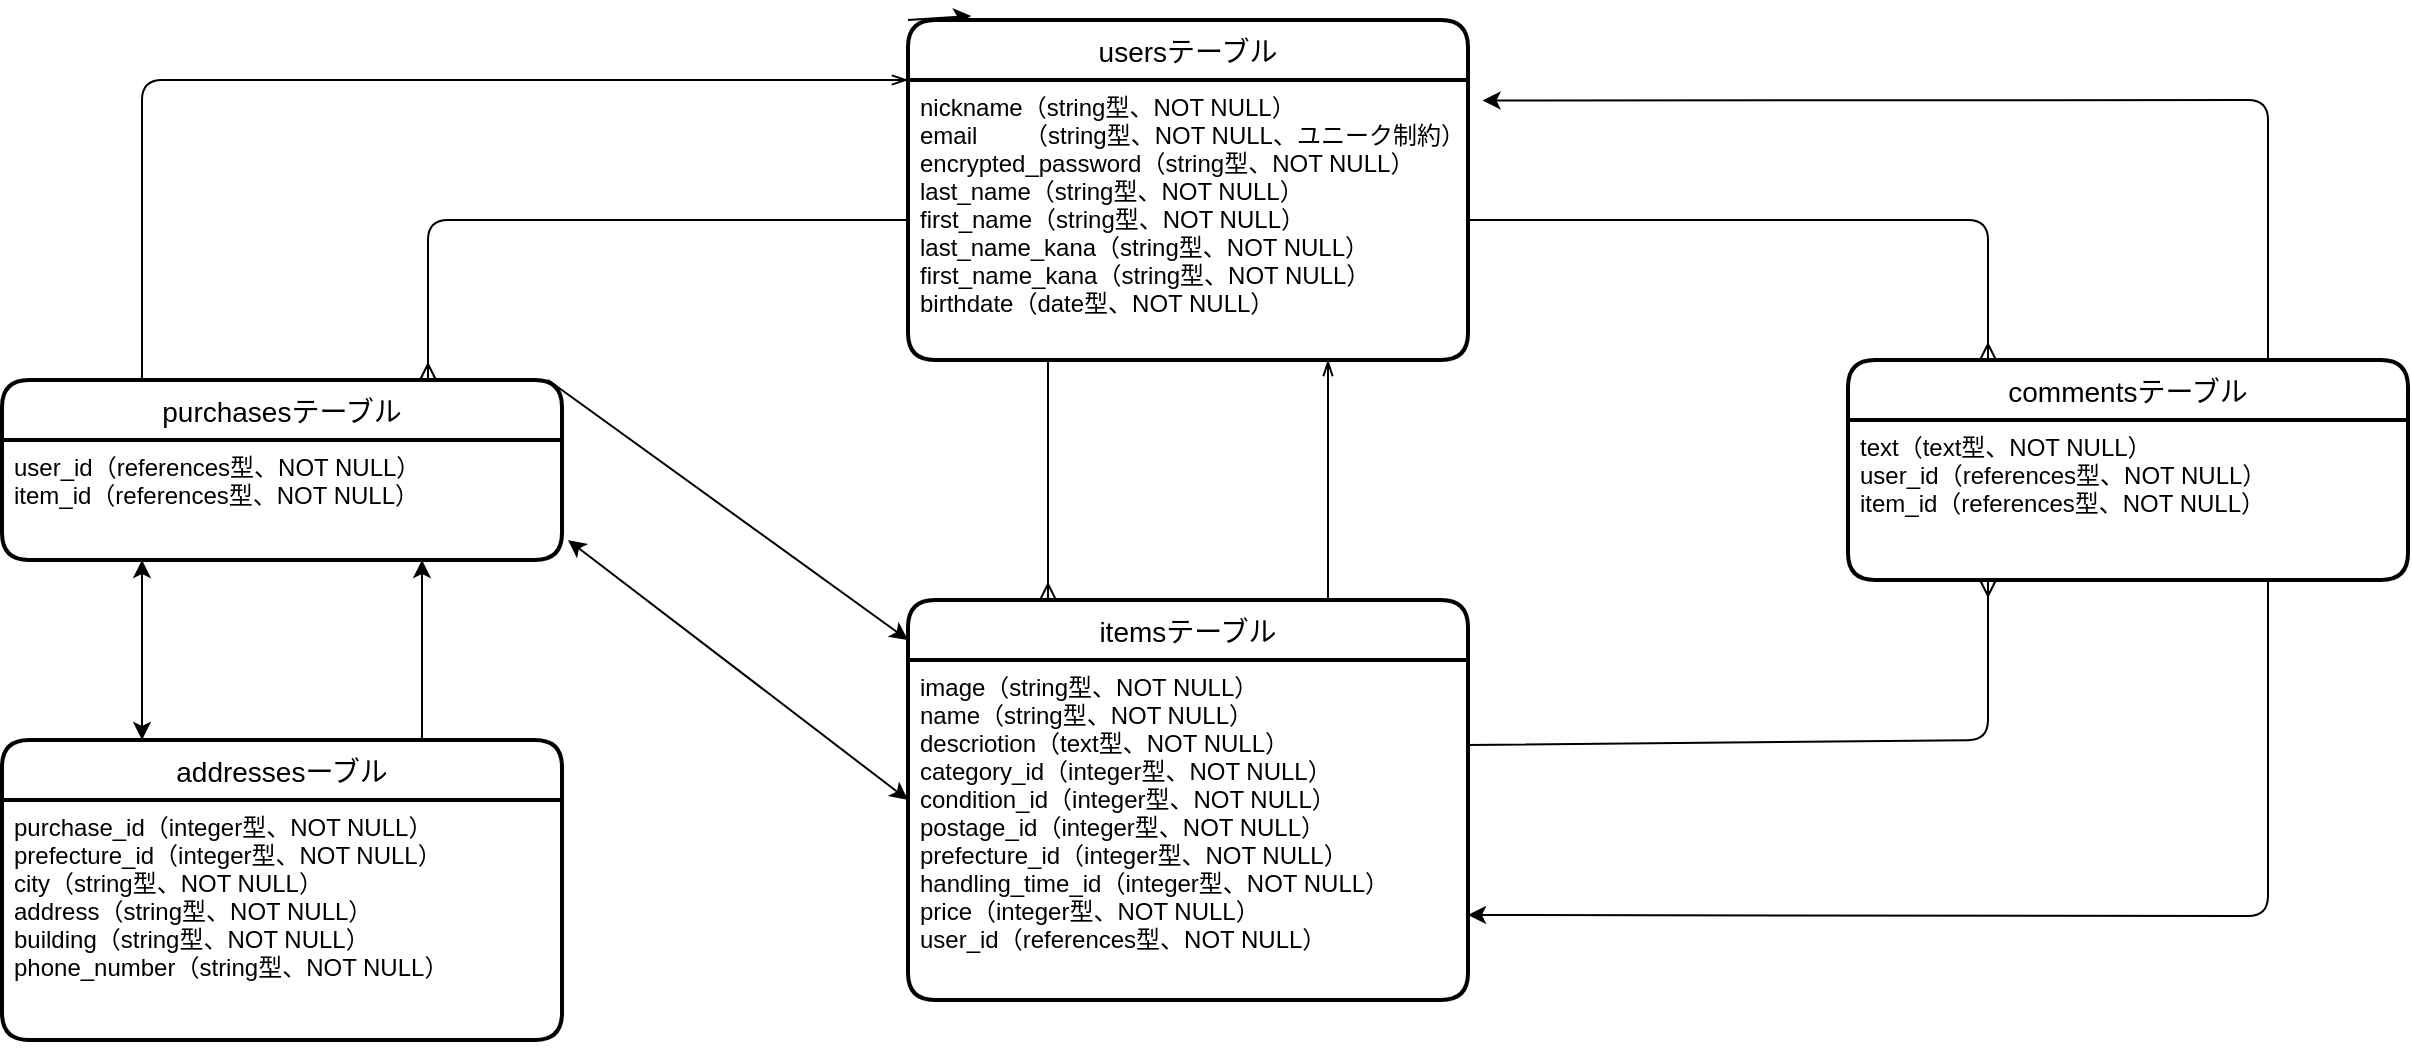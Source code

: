 <mxfile>
    <diagram id="r-l1WWd9EUqRO-Gwq25l" name="ページ1">
        <mxGraphModel dx="2311" dy="999" grid="1" gridSize="10" guides="1" tooltips="1" connect="1" arrows="1" fold="1" page="1" pageScale="1" pageWidth="827" pageHeight="1169" background="none" math="0" shadow="0">
            <root>
                <mxCell id="0"/>
                <mxCell id="1" parent="0"/>
                <mxCell id="5" style="edgeStyle=none;html=1;exitX=0;exitY=0;exitDx=0;exitDy=0;exitPerimeter=0;entryX=0.113;entryY=-0.012;entryDx=0;entryDy=0;entryPerimeter=0;" edge="1" parent="1" source="2" target="2">
                    <mxGeometry relative="1" as="geometry">
                        <mxPoint x="20" y="90" as="targetPoint"/>
                    </mxGeometry>
                </mxCell>
                <mxCell id="2" value="usersテーブル" style="swimlane;childLayout=stackLayout;horizontal=1;startSize=30;horizontalStack=0;rounded=1;fontSize=14;fontStyle=0;strokeWidth=2;resizeParent=0;resizeLast=1;shadow=0;dashed=0;align=center;" vertex="1" parent="1">
                    <mxGeometry x="-100" y="40" width="280" height="170" as="geometry"/>
                </mxCell>
                <mxCell id="17" style="edgeStyle=none;html=1;entryX=0.5;entryY=1;entryDx=0;entryDy=0;" edge="1" parent="2" source="3" target="2">
                    <mxGeometry relative="1" as="geometry"/>
                </mxCell>
                <mxCell id="3" value="nickname（string型、NOT NULL）&#10;email       （string型、NOT NULL、ユニーク制約）&#10;encrypted_password（string型、NOT NULL）&#10;last_name（string型、NOT NULL）&#10;first_name（string型、NOT NULL）&#10;last_name_kana（string型、NOT NULL）&#10;first_name_kana（string型、NOT NULL）&#10;birthdate（date型、NOT NULL）" style="align=left;strokeColor=none;fillColor=none;spacingLeft=4;fontSize=12;verticalAlign=top;resizable=0;rotatable=0;part=1;" vertex="1" parent="2">
                    <mxGeometry y="30" width="280" height="140" as="geometry"/>
                </mxCell>
                <mxCell id="39" style="edgeStyle=none;html=1;exitX=0.75;exitY=0;exitDx=0;exitDy=0;entryX=0.75;entryY=1;entryDx=0;entryDy=0;endArrow=openThin;endFill=0;" edge="1" parent="1" source="18" target="3">
                    <mxGeometry relative="1" as="geometry"/>
                </mxCell>
                <mxCell id="18" value="itemsテーブル" style="swimlane;childLayout=stackLayout;horizontal=1;startSize=30;horizontalStack=0;rounded=1;fontSize=14;fontStyle=0;strokeWidth=2;resizeParent=0;resizeLast=1;shadow=0;dashed=0;align=center;" vertex="1" parent="1">
                    <mxGeometry x="-100" y="330" width="280" height="200" as="geometry"/>
                </mxCell>
                <mxCell id="19" style="edgeStyle=none;html=1;entryX=0.5;entryY=1;entryDx=0;entryDy=0;" edge="1" parent="18" source="20" target="18">
                    <mxGeometry relative="1" as="geometry"/>
                </mxCell>
                <mxCell id="20" value="image（string型、NOT NULL）&#10;name（string型、NOT NULL）&#10;descriotion（text型、NOT NULL）&#10;category_id（integer型、NOT NULL）&#10;condition_id（integer型、NOT NULL）&#10;postage_id（integer型、NOT NULL）&#10;prefecture_id（integer型、NOT NULL）&#10;handling_time_id（integer型、NOT NULL）&#10;price（integer型、NOT NULL）&#10;user_id（references型、NOT NULL）" style="align=left;strokeColor=none;fillColor=none;spacingLeft=4;fontSize=12;verticalAlign=top;resizable=0;rotatable=0;part=1;" vertex="1" parent="18">
                    <mxGeometry y="30" width="280" height="170" as="geometry"/>
                </mxCell>
                <mxCell id="43" style="edgeStyle=none;html=1;exitX=0.25;exitY=0;exitDx=0;exitDy=0;endArrow=openThin;endFill=0;entryX=0;entryY=0;entryDx=0;entryDy=0;" edge="1" parent="1" source="21" target="3">
                    <mxGeometry relative="1" as="geometry">
                        <mxPoint x="-350" y="110" as="targetPoint"/>
                        <Array as="points">
                            <mxPoint x="-483" y="70"/>
                        </Array>
                    </mxGeometry>
                </mxCell>
                <mxCell id="57" style="edgeStyle=none;html=1;exitX=0.975;exitY=0;exitDx=0;exitDy=0;startArrow=none;startFill=0;endArrow=classic;endFill=1;exitPerimeter=0;" edge="1" parent="1" source="21">
                    <mxGeometry relative="1" as="geometry">
                        <mxPoint x="-100" y="350" as="targetPoint"/>
                    </mxGeometry>
                </mxCell>
                <mxCell id="21" value="purchasesテーブル" style="swimlane;childLayout=stackLayout;horizontal=1;startSize=30;horizontalStack=0;rounded=1;fontSize=14;fontStyle=0;strokeWidth=2;resizeParent=0;resizeLast=1;shadow=0;dashed=0;align=center;" vertex="1" parent="1">
                    <mxGeometry x="-553" y="220" width="280" height="90" as="geometry"/>
                </mxCell>
                <mxCell id="22" style="edgeStyle=none;html=1;entryX=0.5;entryY=1;entryDx=0;entryDy=0;" edge="1" parent="21" source="23" target="21">
                    <mxGeometry relative="1" as="geometry"/>
                </mxCell>
                <mxCell id="23" value="user_id（references型、NOT NULL）&#10;item_id（references型、NOT NULL）" style="align=left;strokeColor=none;fillColor=none;spacingLeft=4;fontSize=12;verticalAlign=top;resizable=0;rotatable=0;part=1;" vertex="1" parent="21">
                    <mxGeometry y="30" width="280" height="60" as="geometry"/>
                </mxCell>
                <mxCell id="46" style="edgeStyle=none;html=1;exitX=0.75;exitY=0;exitDx=0;exitDy=0;entryX=1.026;entryY=0.073;entryDx=0;entryDy=0;entryPerimeter=0;startArrow=none;startFill=0;endArrow=classic;endFill=1;" edge="1" parent="1" source="24" target="3">
                    <mxGeometry relative="1" as="geometry">
                        <Array as="points">
                            <mxPoint x="580" y="80"/>
                        </Array>
                    </mxGeometry>
                </mxCell>
                <mxCell id="24" value="commentsテーブル" style="swimlane;childLayout=stackLayout;horizontal=1;startSize=30;horizontalStack=0;rounded=1;fontSize=14;fontStyle=0;strokeWidth=2;resizeParent=0;resizeLast=1;shadow=0;dashed=0;align=center;" vertex="1" parent="1">
                    <mxGeometry x="370" y="210" width="280" height="110" as="geometry"/>
                </mxCell>
                <mxCell id="25" style="edgeStyle=none;html=1;entryX=0.5;entryY=1;entryDx=0;entryDy=0;" edge="1" parent="24" source="26" target="24">
                    <mxGeometry relative="1" as="geometry"/>
                </mxCell>
                <mxCell id="26" value="text（text型、NOT NULL）&#10;user_id（references型、NOT NULL）&#10;item_id（references型、NOT NULL）" style="align=left;strokeColor=none;fillColor=none;spacingLeft=4;fontSize=12;verticalAlign=top;resizable=0;rotatable=0;part=1;" vertex="1" parent="24">
                    <mxGeometry y="30" width="280" height="80" as="geometry"/>
                </mxCell>
                <mxCell id="50" style="edgeStyle=none;html=1;exitX=0.75;exitY=0;exitDx=0;exitDy=0;entryX=0.75;entryY=1;entryDx=0;entryDy=0;startArrow=none;startFill=0;endArrow=classic;endFill=1;" edge="1" parent="1" source="30" target="23">
                    <mxGeometry relative="1" as="geometry"/>
                </mxCell>
                <mxCell id="30" value="addressesーブル" style="swimlane;childLayout=stackLayout;horizontal=1;startSize=30;horizontalStack=0;rounded=1;fontSize=14;fontStyle=0;strokeWidth=2;resizeParent=0;resizeLast=1;shadow=0;dashed=0;align=center;" vertex="1" parent="1">
                    <mxGeometry x="-553" y="400" width="280" height="150" as="geometry"/>
                </mxCell>
                <mxCell id="31" style="edgeStyle=none;html=1;entryX=0.5;entryY=1;entryDx=0;entryDy=0;" edge="1" parent="30" source="32" target="30">
                    <mxGeometry relative="1" as="geometry"/>
                </mxCell>
                <mxCell id="32" value="purchase_id（integer型、NOT NULL）&#10;prefecture_id（integer型、NOT NULL）&#10;city（string型、NOT NULL）&#10;address（string型、NOT NULL）&#10;building（string型、NOT NULL）&#10;phone_number（string型、NOT NULL）" style="align=left;strokeColor=none;fillColor=none;spacingLeft=4;fontSize=12;verticalAlign=top;resizable=0;rotatable=0;part=1;" vertex="1" parent="30">
                    <mxGeometry y="30" width="280" height="120" as="geometry"/>
                </mxCell>
                <mxCell id="37" style="edgeStyle=none;html=1;exitX=0.25;exitY=1;exitDx=0;exitDy=0;entryX=0.25;entryY=0;entryDx=0;entryDy=0;endArrow=ERmany;endFill=0;" edge="1" parent="1" source="3" target="18">
                    <mxGeometry relative="1" as="geometry"/>
                </mxCell>
                <mxCell id="44" style="html=1;exitX=0;exitY=0.5;exitDx=0;exitDy=0;endArrow=ERmany;endFill=0;startArrow=none;startFill=0;" edge="1" parent="1" source="3">
                    <mxGeometry relative="1" as="geometry">
                        <mxPoint x="-340" y="220" as="targetPoint"/>
                        <Array as="points">
                            <mxPoint x="-340" y="140"/>
                        </Array>
                    </mxGeometry>
                </mxCell>
                <mxCell id="45" style="edgeStyle=none;html=1;exitX=1;exitY=0.5;exitDx=0;exitDy=0;startArrow=none;startFill=0;endArrow=ERmany;endFill=0;entryX=0.25;entryY=0;entryDx=0;entryDy=0;" edge="1" parent="1" source="3" target="24">
                    <mxGeometry relative="1" as="geometry">
                        <mxPoint x="410" y="139.571" as="targetPoint"/>
                        <Array as="points">
                            <mxPoint x="440" y="140"/>
                        </Array>
                    </mxGeometry>
                </mxCell>
                <mxCell id="47" style="edgeStyle=none;html=1;exitX=1;exitY=0.25;exitDx=0;exitDy=0;entryX=0.25;entryY=1;entryDx=0;entryDy=0;startArrow=none;startFill=0;endArrow=ERmany;endFill=0;" edge="1" parent="1" source="20" target="26">
                    <mxGeometry relative="1" as="geometry">
                        <Array as="points">
                            <mxPoint x="440" y="400"/>
                        </Array>
                    </mxGeometry>
                </mxCell>
                <mxCell id="48" style="edgeStyle=none;html=1;exitX=0.75;exitY=1;exitDx=0;exitDy=0;entryX=1;entryY=0.75;entryDx=0;entryDy=0;startArrow=none;startFill=0;endArrow=classic;endFill=1;" edge="1" parent="1" source="26" target="20">
                    <mxGeometry relative="1" as="geometry">
                        <Array as="points">
                            <mxPoint x="580" y="488"/>
                        </Array>
                    </mxGeometry>
                </mxCell>
                <mxCell id="49" style="edgeStyle=none;html=1;exitX=0.25;exitY=1;exitDx=0;exitDy=0;entryX=0.25;entryY=0;entryDx=0;entryDy=0;startArrow=classic;startFill=1;endArrow=classic;endFill=1;" edge="1" parent="1" source="23" target="30">
                    <mxGeometry relative="1" as="geometry"/>
                </mxCell>
                <mxCell id="58" style="edgeStyle=none;html=1;startArrow=classic;startFill=1;endArrow=classic;endFill=1;" edge="1" parent="1">
                    <mxGeometry relative="1" as="geometry">
                        <mxPoint x="-270" y="300" as="sourcePoint"/>
                        <mxPoint x="-100" y="430" as="targetPoint"/>
                    </mxGeometry>
                </mxCell>
            </root>
        </mxGraphModel>
    </diagram>
</mxfile>